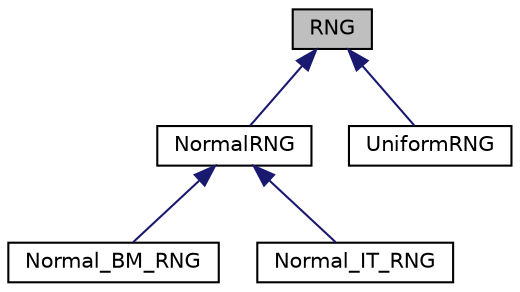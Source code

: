 digraph "RNG"
{
 // LATEX_PDF_SIZE
  edge [fontname="Helvetica",fontsize="10",labelfontname="Helvetica",labelfontsize="10"];
  node [fontname="Helvetica",fontsize="10",shape=record];
  Node1 [label="RNG",height=0.2,width=0.4,color="black", fillcolor="grey75", style="filled", fontcolor="black",tooltip=" "];
  Node1 -> Node2 [dir="back",color="midnightblue",fontsize="10",style="solid"];
  Node2 [label="NormalRNG",height=0.2,width=0.4,color="black", fillcolor="white", style="filled",URL="$classNormalRNG.html",tooltip=" "];
  Node2 -> Node3 [dir="back",color="midnightblue",fontsize="10",style="solid"];
  Node3 [label="Normal_BM_RNG",height=0.2,width=0.4,color="black", fillcolor="white", style="filled",URL="$classNormal__BM__RNG.html",tooltip=" "];
  Node2 -> Node4 [dir="back",color="midnightblue",fontsize="10",style="solid"];
  Node4 [label="Normal_IT_RNG",height=0.2,width=0.4,color="black", fillcolor="white", style="filled",URL="$classNormal__IT__RNG.html",tooltip=" "];
  Node1 -> Node5 [dir="back",color="midnightblue",fontsize="10",style="solid"];
  Node5 [label="UniformRNG",height=0.2,width=0.4,color="black", fillcolor="white", style="filled",URL="$classUniformRNG.html",tooltip=" "];
}
